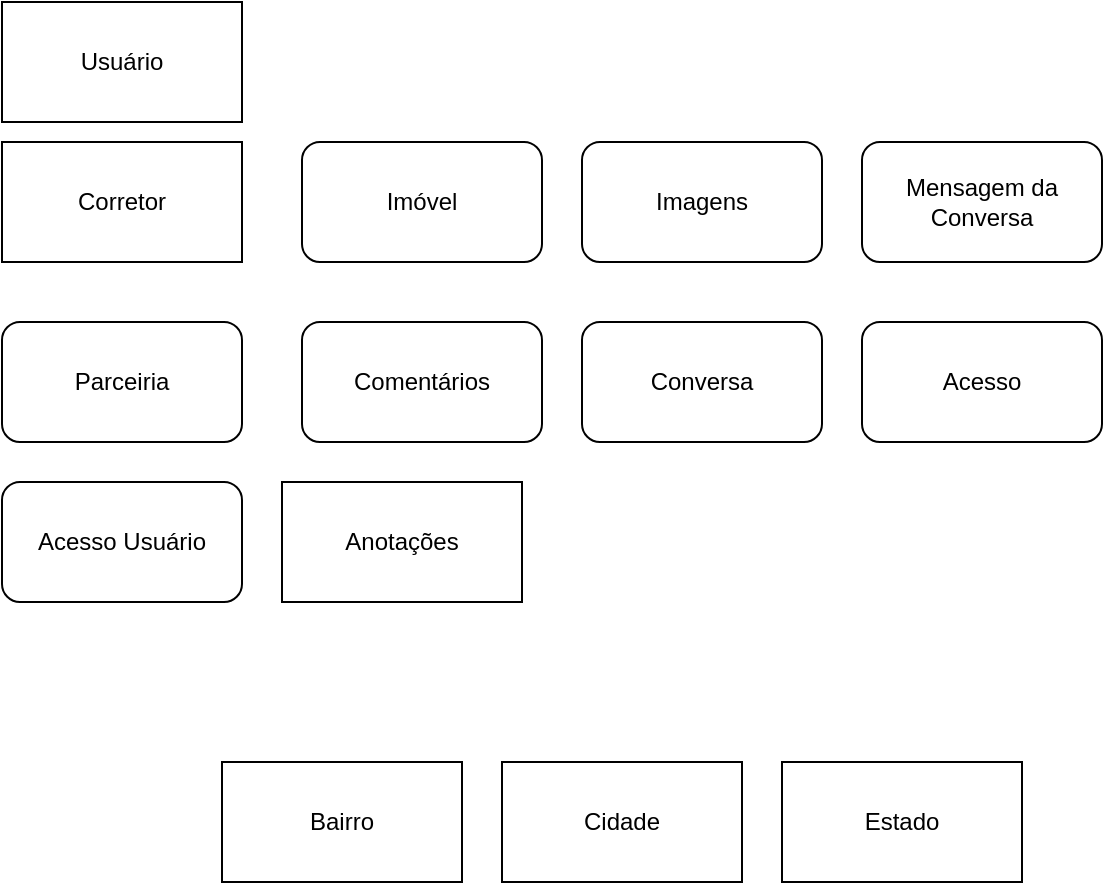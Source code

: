 <mxfile version="16.5.4" type="github">
  <diagram id="uraK0Yc8NQZO8i6HzsHj" name="Page-1">
    <mxGraphModel dx="1422" dy="753" grid="1" gridSize="10" guides="1" tooltips="1" connect="1" arrows="1" fold="1" page="1" pageScale="1" pageWidth="827" pageHeight="1169" math="0" shadow="0">
      <root>
        <mxCell id="0" />
        <mxCell id="1" parent="0" />
        <mxCell id="v55uTTWTGvZnv1DB_A2v-2" value="Corretor&lt;br&gt;" style="rounded=0;whiteSpace=wrap;html=1;" parent="1" vertex="1">
          <mxGeometry x="70" y="110" width="120" height="60" as="geometry" />
        </mxCell>
        <mxCell id="v55uTTWTGvZnv1DB_A2v-3" value="Imóvel" style="rounded=1;whiteSpace=wrap;html=1;" parent="1" vertex="1">
          <mxGeometry x="220" y="110" width="120" height="60" as="geometry" />
        </mxCell>
        <mxCell id="v55uTTWTGvZnv1DB_A2v-4" value="Imagens&lt;br&gt;" style="rounded=1;whiteSpace=wrap;html=1;" parent="1" vertex="1">
          <mxGeometry x="360" y="110" width="120" height="60" as="geometry" />
        </mxCell>
        <mxCell id="v55uTTWTGvZnv1DB_A2v-5" value="Parceiria&lt;br&gt;" style="rounded=1;whiteSpace=wrap;html=1;" parent="1" vertex="1">
          <mxGeometry x="70" y="200" width="120" height="60" as="geometry" />
        </mxCell>
        <mxCell id="v55uTTWTGvZnv1DB_A2v-6" value="Comentários" style="rounded=1;whiteSpace=wrap;html=1;" parent="1" vertex="1">
          <mxGeometry x="220" y="200" width="120" height="60" as="geometry" />
        </mxCell>
        <mxCell id="v55uTTWTGvZnv1DB_A2v-7" value="Conversa" style="rounded=1;whiteSpace=wrap;html=1;" parent="1" vertex="1">
          <mxGeometry x="360" y="200" width="120" height="60" as="geometry" />
        </mxCell>
        <mxCell id="v55uTTWTGvZnv1DB_A2v-8" value="Mensagem da Conversa" style="rounded=1;whiteSpace=wrap;html=1;" parent="1" vertex="1">
          <mxGeometry x="500" y="110" width="120" height="60" as="geometry" />
        </mxCell>
        <mxCell id="v55uTTWTGvZnv1DB_A2v-9" value="Acesso" style="rounded=1;whiteSpace=wrap;html=1;" parent="1" vertex="1">
          <mxGeometry x="500" y="200" width="120" height="60" as="geometry" />
        </mxCell>
        <mxCell id="v55uTTWTGvZnv1DB_A2v-10" value="Acesso Usuário" style="rounded=1;whiteSpace=wrap;html=1;" parent="1" vertex="1">
          <mxGeometry x="70" y="280" width="120" height="60" as="geometry" />
        </mxCell>
        <mxCell id="v55uTTWTGvZnv1DB_A2v-11" value="Usuário" style="rounded=0;whiteSpace=wrap;html=1;" parent="1" vertex="1">
          <mxGeometry x="70" y="40" width="120" height="60" as="geometry" />
        </mxCell>
        <mxCell id="v55uTTWTGvZnv1DB_A2v-12" value="Bairro&lt;br&gt;" style="rounded=0;whiteSpace=wrap;html=1;" parent="1" vertex="1">
          <mxGeometry x="180" y="420" width="120" height="60" as="geometry" />
        </mxCell>
        <mxCell id="v55uTTWTGvZnv1DB_A2v-13" value="Cidade&lt;br&gt;" style="rounded=0;whiteSpace=wrap;html=1;" parent="1" vertex="1">
          <mxGeometry x="320" y="420" width="120" height="60" as="geometry" />
        </mxCell>
        <mxCell id="v55uTTWTGvZnv1DB_A2v-14" value="Estado" style="rounded=0;whiteSpace=wrap;html=1;" parent="1" vertex="1">
          <mxGeometry x="460" y="420" width="120" height="60" as="geometry" />
        </mxCell>
        <mxCell id="6dhfWgf_CGKry2DtWV2H-1" value="Anotações" style="rounded=0;whiteSpace=wrap;html=1;" vertex="1" parent="1">
          <mxGeometry x="210" y="280" width="120" height="60" as="geometry" />
        </mxCell>
      </root>
    </mxGraphModel>
  </diagram>
</mxfile>
